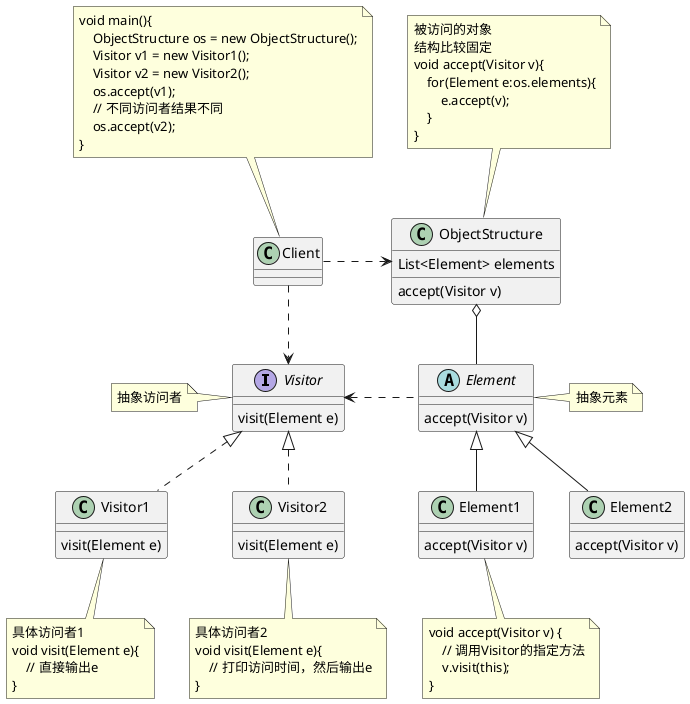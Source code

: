@startuml

interface Visitor{
    visit(Element e)
}
note left
抽象访问者
end note

class Visitor1{
    visit(Element e)
}
note bottom
具体访问者1
void visit(Element e){
    // 直接输出e
}
end note

class Visitor2{
    visit(Element e)
}
note bottom
具体访问者2
void visit(Element e){
    // 打印访问时间，然后输出e
}
end note

class ObjectStructure {
    List<Element> elements
    accept(Visitor v)
}
note top
被访问的对象
结构比较固定
void accept(Visitor v){
    for(Element e:os.elements){
        e.accept(v);
    }
}
end note

abstract Element{
    accept(Visitor v)
}
note right
抽象元素
end note

class Element1{
    accept(Visitor v)
}
note bottom
void accept(Visitor v) {
    // 调用Visitor的指定方法
    v.visit(this);
}
end note

class Element2{
    accept(Visitor v)
}

class Client{}
note top
void main(){
    ObjectStructure os = new ObjectStructure();
    Visitor v1 = new Visitor1();
    Visitor v2 = new Visitor2();
    os.accept(v1);
    // 不同访问者结果不同
    os.accept(v2);
}
end note

Visitor <|.. Visitor1
Visitor <|.. Visitor2

ObjectStructure o- Element
Element <|-- Element1
Element <|-- Element2

Visitor <. Element

Client .> ObjectStructure
Client ..> Visitor


@enduml